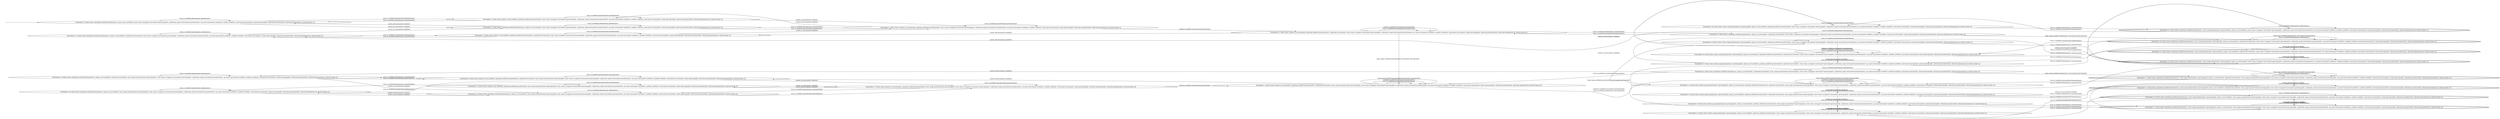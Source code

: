 digraph {
rankdir="LR"
s0[label="State(index=0, fluent atoms=[(pointing satellite0 phenomenon1), (power_avail satellite0)], static atoms=[(supports instrument0 spectrograph0), (calibration_target instrument0 groundstation0), (on_board instrument0 satellite0), (satellite satellite0), (instrument instrument0), (mode spectrograph0), (direction groundstation0), (direction phenomenon1)], derived atoms=[])"]
s1[label="State(index=1, fluent atoms=[(pointing satellite0 phenomenon1), (power_on instrument0)], static atoms=[(supports instrument0 spectrograph0), (calibration_target instrument0 groundstation0), (on_board instrument0 satellite0), (satellite satellite0), (instrument instrument0), (mode spectrograph0), (direction groundstation0), (direction phenomenon1)], derived atoms=[])"]
s2[label="State(index=2, fluent atoms=[(power_avail satellite0), (pointing satellite0 groundstation0)], static atoms=[(supports instrument0 spectrograph0), (calibration_target instrument0 groundstation0), (on_board instrument0 satellite0), (satellite satellite0), (instrument instrument0), (mode spectrograph0), (direction groundstation0), (direction phenomenon1)], derived atoms=[])"]
s3[label="State(index=3, fluent atoms=[(power_on instrument0), (pointing satellite0 groundstation0)], static atoms=[(supports instrument0 spectrograph0), (calibration_target instrument0 groundstation0), (on_board instrument0 satellite0), (satellite satellite0), (instrument instrument0), (mode spectrograph0), (direction groundstation0), (direction phenomenon1)], derived atoms=[])"]
s4[label="State(index=4, fluent atoms=[(power_on instrument0), (pointing satellite0 groundstation0), (calibrated instrument0)], static atoms=[(supports instrument0 spectrograph0), (calibration_target instrument0 groundstation0), (on_board instrument0 satellite0), (satellite satellite0), (instrument instrument0), (mode spectrograph0), (direction groundstation0), (direction phenomenon1)], derived atoms=[])"]
s5[label="State(index=5, fluent atoms=[(power_avail satellite0), (pointing satellite0 groundstation0), (calibrated instrument0)], static atoms=[(supports instrument0 spectrograph0), (calibration_target instrument0 groundstation0), (on_board instrument0 satellite0), (satellite satellite0), (instrument instrument0), (mode spectrograph0), (direction groundstation0), (direction phenomenon1)], derived atoms=[])"]
s6[label="State(index=6, fluent atoms=[(pointing satellite0 phenomenon1), (power_on instrument0), (calibrated instrument0)], static atoms=[(supports instrument0 spectrograph0), (calibration_target instrument0 groundstation0), (on_board instrument0 satellite0), (satellite satellite0), (instrument instrument0), (mode spectrograph0), (direction groundstation0), (direction phenomenon1)], derived atoms=[])"]
s7[label="State(index=7, fluent atoms=[(power_on instrument0), (pointing satellite0 groundstation0), (calibrated instrument0), (have_image groundstation0 spectrograph0)], static atoms=[(supports instrument0 spectrograph0), (calibration_target instrument0 groundstation0), (on_board instrument0 satellite0), (satellite satellite0), (instrument instrument0), (mode spectrograph0), (direction groundstation0), (direction phenomenon1)], derived atoms=[])"]
s8[label="State(index=8, fluent atoms=[(power_avail satellite0), (pointing satellite0 groundstation0), (calibrated instrument0), (have_image groundstation0 spectrograph0)], static atoms=[(supports instrument0 spectrograph0), (calibration_target instrument0 groundstation0), (on_board instrument0 satellite0), (satellite satellite0), (instrument instrument0), (mode spectrograph0), (direction groundstation0), (direction phenomenon1)], derived atoms=[])"]
s9[label="State(index=9, fluent atoms=[(pointing satellite0 phenomenon1), (power_on instrument0), (calibrated instrument0), (have_image groundstation0 spectrograph0)], static atoms=[(supports instrument0 spectrograph0), (calibration_target instrument0 groundstation0), (on_board instrument0 satellite0), (satellite satellite0), (instrument instrument0), (mode spectrograph0), (direction groundstation0), (direction phenomenon1)], derived atoms=[])"]
s10[label="State(index=10, fluent atoms=[(pointing satellite0 phenomenon1), (power_avail satellite0), (calibrated instrument0), (have_image groundstation0 spectrograph0)], static atoms=[(supports instrument0 spectrograph0), (calibration_target instrument0 groundstation0), (on_board instrument0 satellite0), (satellite satellite0), (instrument instrument0), (mode spectrograph0), (direction groundstation0), (direction phenomenon1)], derived atoms=[])"]
s11[peripheries=2,label="State(index=11, fluent atoms=[(pointing satellite0 phenomenon1), (have_image phenomenon1 spectrograph0), (power_on instrument0), (calibrated instrument0), (have_image groundstation0 spectrograph0)], static atoms=[(supports instrument0 spectrograph0), (calibration_target instrument0 groundstation0), (on_board instrument0 satellite0), (satellite satellite0), (instrument instrument0), (mode spectrograph0), (direction groundstation0), (direction phenomenon1)], derived atoms=[])"]
s12[peripheries=2,label="State(index=12, fluent atoms=[(pointing satellite0 phenomenon1), (have_image phenomenon1 spectrograph0), (power_avail satellite0), (calibrated instrument0), (have_image groundstation0 spectrograph0)], static atoms=[(supports instrument0 spectrograph0), (calibration_target instrument0 groundstation0), (on_board instrument0 satellite0), (satellite satellite0), (instrument instrument0), (mode spectrograph0), (direction groundstation0), (direction phenomenon1)], derived atoms=[])"]
s13[label="State(index=13, fluent atoms=[(have_image phenomenon1 spectrograph0), (power_on instrument0), (pointing satellite0 groundstation0), (calibrated instrument0), (have_image groundstation0 spectrograph0)], static atoms=[(supports instrument0 spectrograph0), (calibration_target instrument0 groundstation0), (on_board instrument0 satellite0), (satellite satellite0), (instrument instrument0), (mode spectrograph0), (direction groundstation0), (direction phenomenon1)], derived atoms=[])"]
s14[label="State(index=14, fluent atoms=[(have_image phenomenon1 spectrograph0), (power_avail satellite0), (pointing satellite0 groundstation0), (calibrated instrument0), (have_image groundstation0 spectrograph0)], static atoms=[(supports instrument0 spectrograph0), (calibration_target instrument0 groundstation0), (on_board instrument0 satellite0), (satellite satellite0), (instrument instrument0), (mode spectrograph0), (direction groundstation0), (direction phenomenon1)], derived atoms=[])"]
s15[label="State(index=15, fluent atoms=[(have_image phenomenon1 spectrograph0), (power_on instrument0), (pointing satellite0 groundstation0), (have_image groundstation0 spectrograph0)], static atoms=[(supports instrument0 spectrograph0), (calibration_target instrument0 groundstation0), (on_board instrument0 satellite0), (satellite satellite0), (instrument instrument0), (mode spectrograph0), (direction groundstation0), (direction phenomenon1)], derived atoms=[])"]
s16[label="State(index=16, fluent atoms=[(have_image phenomenon1 spectrograph0), (power_avail satellite0), (pointing satellite0 groundstation0), (have_image groundstation0 spectrograph0)], static atoms=[(supports instrument0 spectrograph0), (calibration_target instrument0 groundstation0), (on_board instrument0 satellite0), (satellite satellite0), (instrument instrument0), (mode spectrograph0), (direction groundstation0), (direction phenomenon1)], derived atoms=[])"]
s17[peripheries=2,label="State(index=17, fluent atoms=[(pointing satellite0 phenomenon1), (have_image phenomenon1 spectrograph0), (power_on instrument0), (have_image groundstation0 spectrograph0)], static atoms=[(supports instrument0 spectrograph0), (calibration_target instrument0 groundstation0), (on_board instrument0 satellite0), (satellite satellite0), (instrument instrument0), (mode spectrograph0), (direction groundstation0), (direction phenomenon1)], derived atoms=[])"]
s18[peripheries=2,label="State(index=18, fluent atoms=[(pointing satellite0 phenomenon1), (have_image phenomenon1 spectrograph0), (power_avail satellite0), (have_image groundstation0 spectrograph0)], static atoms=[(supports instrument0 spectrograph0), (calibration_target instrument0 groundstation0), (on_board instrument0 satellite0), (satellite satellite0), (instrument instrument0), (mode spectrograph0), (direction groundstation0), (direction phenomenon1)], derived atoms=[])"]
s19[label="State(index=19, fluent atoms=[(pointing satellite0 phenomenon1), (power_on instrument0), (have_image groundstation0 spectrograph0)], static atoms=[(supports instrument0 spectrograph0), (calibration_target instrument0 groundstation0), (on_board instrument0 satellite0), (satellite satellite0), (instrument instrument0), (mode spectrograph0), (direction groundstation0), (direction phenomenon1)], derived atoms=[])"]
s20[label="State(index=20, fluent atoms=[(pointing satellite0 phenomenon1), (power_avail satellite0), (have_image groundstation0 spectrograph0)], static atoms=[(supports instrument0 spectrograph0), (calibration_target instrument0 groundstation0), (on_board instrument0 satellite0), (satellite satellite0), (instrument instrument0), (mode spectrograph0), (direction groundstation0), (direction phenomenon1)], derived atoms=[])"]
s21[label="State(index=21, fluent atoms=[(power_on instrument0), (pointing satellite0 groundstation0), (have_image groundstation0 spectrograph0)], static atoms=[(supports instrument0 spectrograph0), (calibration_target instrument0 groundstation0), (on_board instrument0 satellite0), (satellite satellite0), (instrument instrument0), (mode spectrograph0), (direction groundstation0), (direction phenomenon1)], derived atoms=[])"]
s22[label="State(index=22, fluent atoms=[(power_avail satellite0), (pointing satellite0 groundstation0), (have_image groundstation0 spectrograph0)], static atoms=[(supports instrument0 spectrograph0), (calibration_target instrument0 groundstation0), (on_board instrument0 satellite0), (satellite satellite0), (instrument instrument0), (mode spectrograph0), (direction groundstation0), (direction phenomenon1)], derived atoms=[])"]
s23[label="State(index=23, fluent atoms=[(pointing satellite0 phenomenon1), (power_avail satellite0), (calibrated instrument0)], static atoms=[(supports instrument0 spectrograph0), (calibration_target instrument0 groundstation0), (on_board instrument0 satellite0), (satellite satellite0), (instrument instrument0), (mode spectrograph0), (direction groundstation0), (direction phenomenon1)], derived atoms=[])"]
s24[peripheries=2,label="State(index=24, fluent atoms=[(pointing satellite0 phenomenon1), (have_image phenomenon1 spectrograph0), (power_on instrument0), (calibrated instrument0)], static atoms=[(supports instrument0 spectrograph0), (calibration_target instrument0 groundstation0), (on_board instrument0 satellite0), (satellite satellite0), (instrument instrument0), (mode spectrograph0), (direction groundstation0), (direction phenomenon1)], derived atoms=[])"]
s25[peripheries=2,label="State(index=25, fluent atoms=[(pointing satellite0 phenomenon1), (have_image phenomenon1 spectrograph0), (power_avail satellite0), (calibrated instrument0)], static atoms=[(supports instrument0 spectrograph0), (calibration_target instrument0 groundstation0), (on_board instrument0 satellite0), (satellite satellite0), (instrument instrument0), (mode spectrograph0), (direction groundstation0), (direction phenomenon1)], derived atoms=[])"]
s26[label="State(index=26, fluent atoms=[(have_image phenomenon1 spectrograph0), (power_on instrument0), (pointing satellite0 groundstation0), (calibrated instrument0)], static atoms=[(supports instrument0 spectrograph0), (calibration_target instrument0 groundstation0), (on_board instrument0 satellite0), (satellite satellite0), (instrument instrument0), (mode spectrograph0), (direction groundstation0), (direction phenomenon1)], derived atoms=[])"]
s27[label="State(index=27, fluent atoms=[(have_image phenomenon1 spectrograph0), (power_avail satellite0), (pointing satellite0 groundstation0), (calibrated instrument0)], static atoms=[(supports instrument0 spectrograph0), (calibration_target instrument0 groundstation0), (on_board instrument0 satellite0), (satellite satellite0), (instrument instrument0), (mode spectrograph0), (direction groundstation0), (direction phenomenon1)], derived atoms=[])"]
s28[label="State(index=28, fluent atoms=[(have_image phenomenon1 spectrograph0), (power_on instrument0), (pointing satellite0 groundstation0)], static atoms=[(supports instrument0 spectrograph0), (calibration_target instrument0 groundstation0), (on_board instrument0 satellite0), (satellite satellite0), (instrument instrument0), (mode spectrograph0), (direction groundstation0), (direction phenomenon1)], derived atoms=[])"]
s29[label="State(index=29, fluent atoms=[(have_image phenomenon1 spectrograph0), (power_avail satellite0), (pointing satellite0 groundstation0)], static atoms=[(supports instrument0 spectrograph0), (calibration_target instrument0 groundstation0), (on_board instrument0 satellite0), (satellite satellite0), (instrument instrument0), (mode spectrograph0), (direction groundstation0), (direction phenomenon1)], derived atoms=[])"]
s30[peripheries=2,label="State(index=30, fluent atoms=[(pointing satellite0 phenomenon1), (have_image phenomenon1 spectrograph0), (power_on instrument0)], static atoms=[(supports instrument0 spectrograph0), (calibration_target instrument0 groundstation0), (on_board instrument0 satellite0), (satellite satellite0), (instrument instrument0), (mode spectrograph0), (direction groundstation0), (direction phenomenon1)], derived atoms=[])"]
s31[peripheries=2,label="State(index=31, fluent atoms=[(pointing satellite0 phenomenon1), (have_image phenomenon1 spectrograph0), (power_avail satellite0)], static atoms=[(supports instrument0 spectrograph0), (calibration_target instrument0 groundstation0), (on_board instrument0 satellite0), (satellite satellite0), (instrument instrument0), (mode spectrograph0), (direction groundstation0), (direction phenomenon1)], derived atoms=[])"]
Dangling [ label = "", style = invis ]
{ rank = same; Dangling }
Dangling -> s0
{ rank = same; s0,s10,s20,s23}
{ rank = same; s1,s2,s5,s8,s19,s22}
{ rank = same; s3,s21}
{ rank = same; s4,s7}
{ rank = same; s6,s9,s13,s14,s15,s16,s26,s27,s28,s29}
{ rank = same; s11,s12,s17,s18,s24,s25,s30,s31}
s0->s1 [label="(switch_on instrument0 satellite0)"]
s0->s0 [label="(turn_to satellite0 phenomenon1 phenomenon1)"]
s0->s2 [label="(turn_to satellite0 groundstation0 phenomenon1)"]
s2->s3 [label="(switch_on instrument0 satellite0)"]
s2->s0 [label="(turn_to satellite0 phenomenon1 groundstation0)"]
s2->s2 [label="(turn_to satellite0 groundstation0 groundstation0)"]
s3->s2 [label="(switch_off instrument0 satellite0)"]
s3->s1 [label="(turn_to satellite0 phenomenon1 groundstation0)"]
s3->s3 [label="(turn_to satellite0 groundstation0 groundstation0)"]
s3->s4 [label="(calibrate satellite0 instrument0 groundstation0)"]
s4->s5 [label="(switch_off instrument0 satellite0)"]
s4->s6 [label="(turn_to satellite0 phenomenon1 groundstation0)"]
s4->s4 [label="(turn_to satellite0 groundstation0 groundstation0)"]
s4->s4 [label="(calibrate satellite0 instrument0 groundstation0)"]
s4->s7 [label="(take_image satellite0 groundstation0 instrument0 spectrograph0)"]
s7->s8 [label="(switch_off instrument0 satellite0)"]
s7->s9 [label="(turn_to satellite0 phenomenon1 groundstation0)"]
s7->s7 [label="(turn_to satellite0 groundstation0 groundstation0)"]
s7->s7 [label="(calibrate satellite0 instrument0 groundstation0)"]
s7->s7 [label="(take_image satellite0 groundstation0 instrument0 spectrograph0)"]
s9->s10 [label="(switch_off instrument0 satellite0)"]
s9->s9 [label="(turn_to satellite0 phenomenon1 phenomenon1)"]
s9->s7 [label="(turn_to satellite0 groundstation0 phenomenon1)"]
s9->s11 [label="(take_image satellite0 phenomenon1 instrument0 spectrograph0)"]
s11->s12 [label="(switch_off instrument0 satellite0)"]
s11->s11 [label="(turn_to satellite0 phenomenon1 phenomenon1)"]
s11->s13 [label="(turn_to satellite0 groundstation0 phenomenon1)"]
s11->s11 [label="(take_image satellite0 phenomenon1 instrument0 spectrograph0)"]
s13->s14 [label="(switch_off instrument0 satellite0)"]
s13->s11 [label="(turn_to satellite0 phenomenon1 groundstation0)"]
s13->s13 [label="(turn_to satellite0 groundstation0 groundstation0)"]
s13->s13 [label="(calibrate satellite0 instrument0 groundstation0)"]
s13->s13 [label="(take_image satellite0 groundstation0 instrument0 spectrograph0)"]
s14->s15 [label="(switch_on instrument0 satellite0)"]
s14->s12 [label="(turn_to satellite0 phenomenon1 groundstation0)"]
s14->s14 [label="(turn_to satellite0 groundstation0 groundstation0)"]
s15->s16 [label="(switch_off instrument0 satellite0)"]
s15->s17 [label="(turn_to satellite0 phenomenon1 groundstation0)"]
s15->s15 [label="(turn_to satellite0 groundstation0 groundstation0)"]
s15->s13 [label="(calibrate satellite0 instrument0 groundstation0)"]
s17->s18 [label="(switch_off instrument0 satellite0)"]
s17->s17 [label="(turn_to satellite0 phenomenon1 phenomenon1)"]
s17->s15 [label="(turn_to satellite0 groundstation0 phenomenon1)"]
s18->s17 [label="(switch_on instrument0 satellite0)"]
s18->s18 [label="(turn_to satellite0 phenomenon1 phenomenon1)"]
s18->s16 [label="(turn_to satellite0 groundstation0 phenomenon1)"]
s16->s15 [label="(switch_on instrument0 satellite0)"]
s16->s18 [label="(turn_to satellite0 phenomenon1 groundstation0)"]
s16->s16 [label="(turn_to satellite0 groundstation0 groundstation0)"]
s12->s17 [label="(switch_on instrument0 satellite0)"]
s12->s12 [label="(turn_to satellite0 phenomenon1 phenomenon1)"]
s12->s14 [label="(turn_to satellite0 groundstation0 phenomenon1)"]
s10->s19 [label="(switch_on instrument0 satellite0)"]
s10->s10 [label="(turn_to satellite0 phenomenon1 phenomenon1)"]
s10->s8 [label="(turn_to satellite0 groundstation0 phenomenon1)"]
s19->s20 [label="(switch_off instrument0 satellite0)"]
s19->s19 [label="(turn_to satellite0 phenomenon1 phenomenon1)"]
s19->s21 [label="(turn_to satellite0 groundstation0 phenomenon1)"]
s21->s22 [label="(switch_off instrument0 satellite0)"]
s21->s19 [label="(turn_to satellite0 phenomenon1 groundstation0)"]
s21->s21 [label="(turn_to satellite0 groundstation0 groundstation0)"]
s21->s7 [label="(calibrate satellite0 instrument0 groundstation0)"]
s22->s21 [label="(switch_on instrument0 satellite0)"]
s22->s20 [label="(turn_to satellite0 phenomenon1 groundstation0)"]
s22->s22 [label="(turn_to satellite0 groundstation0 groundstation0)"]
s20->s19 [label="(switch_on instrument0 satellite0)"]
s20->s20 [label="(turn_to satellite0 phenomenon1 phenomenon1)"]
s20->s22 [label="(turn_to satellite0 groundstation0 phenomenon1)"]
s8->s21 [label="(switch_on instrument0 satellite0)"]
s8->s10 [label="(turn_to satellite0 phenomenon1 groundstation0)"]
s8->s8 [label="(turn_to satellite0 groundstation0 groundstation0)"]
s6->s23 [label="(switch_off instrument0 satellite0)"]
s6->s6 [label="(turn_to satellite0 phenomenon1 phenomenon1)"]
s6->s4 [label="(turn_to satellite0 groundstation0 phenomenon1)"]
s6->s24 [label="(take_image satellite0 phenomenon1 instrument0 spectrograph0)"]
s24->s25 [label="(switch_off instrument0 satellite0)"]
s24->s24 [label="(turn_to satellite0 phenomenon1 phenomenon1)"]
s24->s26 [label="(turn_to satellite0 groundstation0 phenomenon1)"]
s24->s24 [label="(take_image satellite0 phenomenon1 instrument0 spectrograph0)"]
s26->s27 [label="(switch_off instrument0 satellite0)"]
s26->s24 [label="(turn_to satellite0 phenomenon1 groundstation0)"]
s26->s26 [label="(turn_to satellite0 groundstation0 groundstation0)"]
s26->s26 [label="(calibrate satellite0 instrument0 groundstation0)"]
s26->s13 [label="(take_image satellite0 groundstation0 instrument0 spectrograph0)"]
s27->s28 [label="(switch_on instrument0 satellite0)"]
s27->s25 [label="(turn_to satellite0 phenomenon1 groundstation0)"]
s27->s27 [label="(turn_to satellite0 groundstation0 groundstation0)"]
s28->s29 [label="(switch_off instrument0 satellite0)"]
s28->s30 [label="(turn_to satellite0 phenomenon1 groundstation0)"]
s28->s28 [label="(turn_to satellite0 groundstation0 groundstation0)"]
s28->s26 [label="(calibrate satellite0 instrument0 groundstation0)"]
s30->s31 [label="(switch_off instrument0 satellite0)"]
s30->s30 [label="(turn_to satellite0 phenomenon1 phenomenon1)"]
s30->s28 [label="(turn_to satellite0 groundstation0 phenomenon1)"]
s31->s30 [label="(switch_on instrument0 satellite0)"]
s31->s31 [label="(turn_to satellite0 phenomenon1 phenomenon1)"]
s31->s29 [label="(turn_to satellite0 groundstation0 phenomenon1)"]
s29->s28 [label="(switch_on instrument0 satellite0)"]
s29->s31 [label="(turn_to satellite0 phenomenon1 groundstation0)"]
s29->s29 [label="(turn_to satellite0 groundstation0 groundstation0)"]
s25->s30 [label="(switch_on instrument0 satellite0)"]
s25->s25 [label="(turn_to satellite0 phenomenon1 phenomenon1)"]
s25->s27 [label="(turn_to satellite0 groundstation0 phenomenon1)"]
s23->s1 [label="(switch_on instrument0 satellite0)"]
s23->s23 [label="(turn_to satellite0 phenomenon1 phenomenon1)"]
s23->s5 [label="(turn_to satellite0 groundstation0 phenomenon1)"]
s5->s3 [label="(switch_on instrument0 satellite0)"]
s5->s23 [label="(turn_to satellite0 phenomenon1 groundstation0)"]
s5->s5 [label="(turn_to satellite0 groundstation0 groundstation0)"]
s1->s0 [label="(switch_off instrument0 satellite0)"]
s1->s1 [label="(turn_to satellite0 phenomenon1 phenomenon1)"]
s1->s3 [label="(turn_to satellite0 groundstation0 phenomenon1)"]
}
